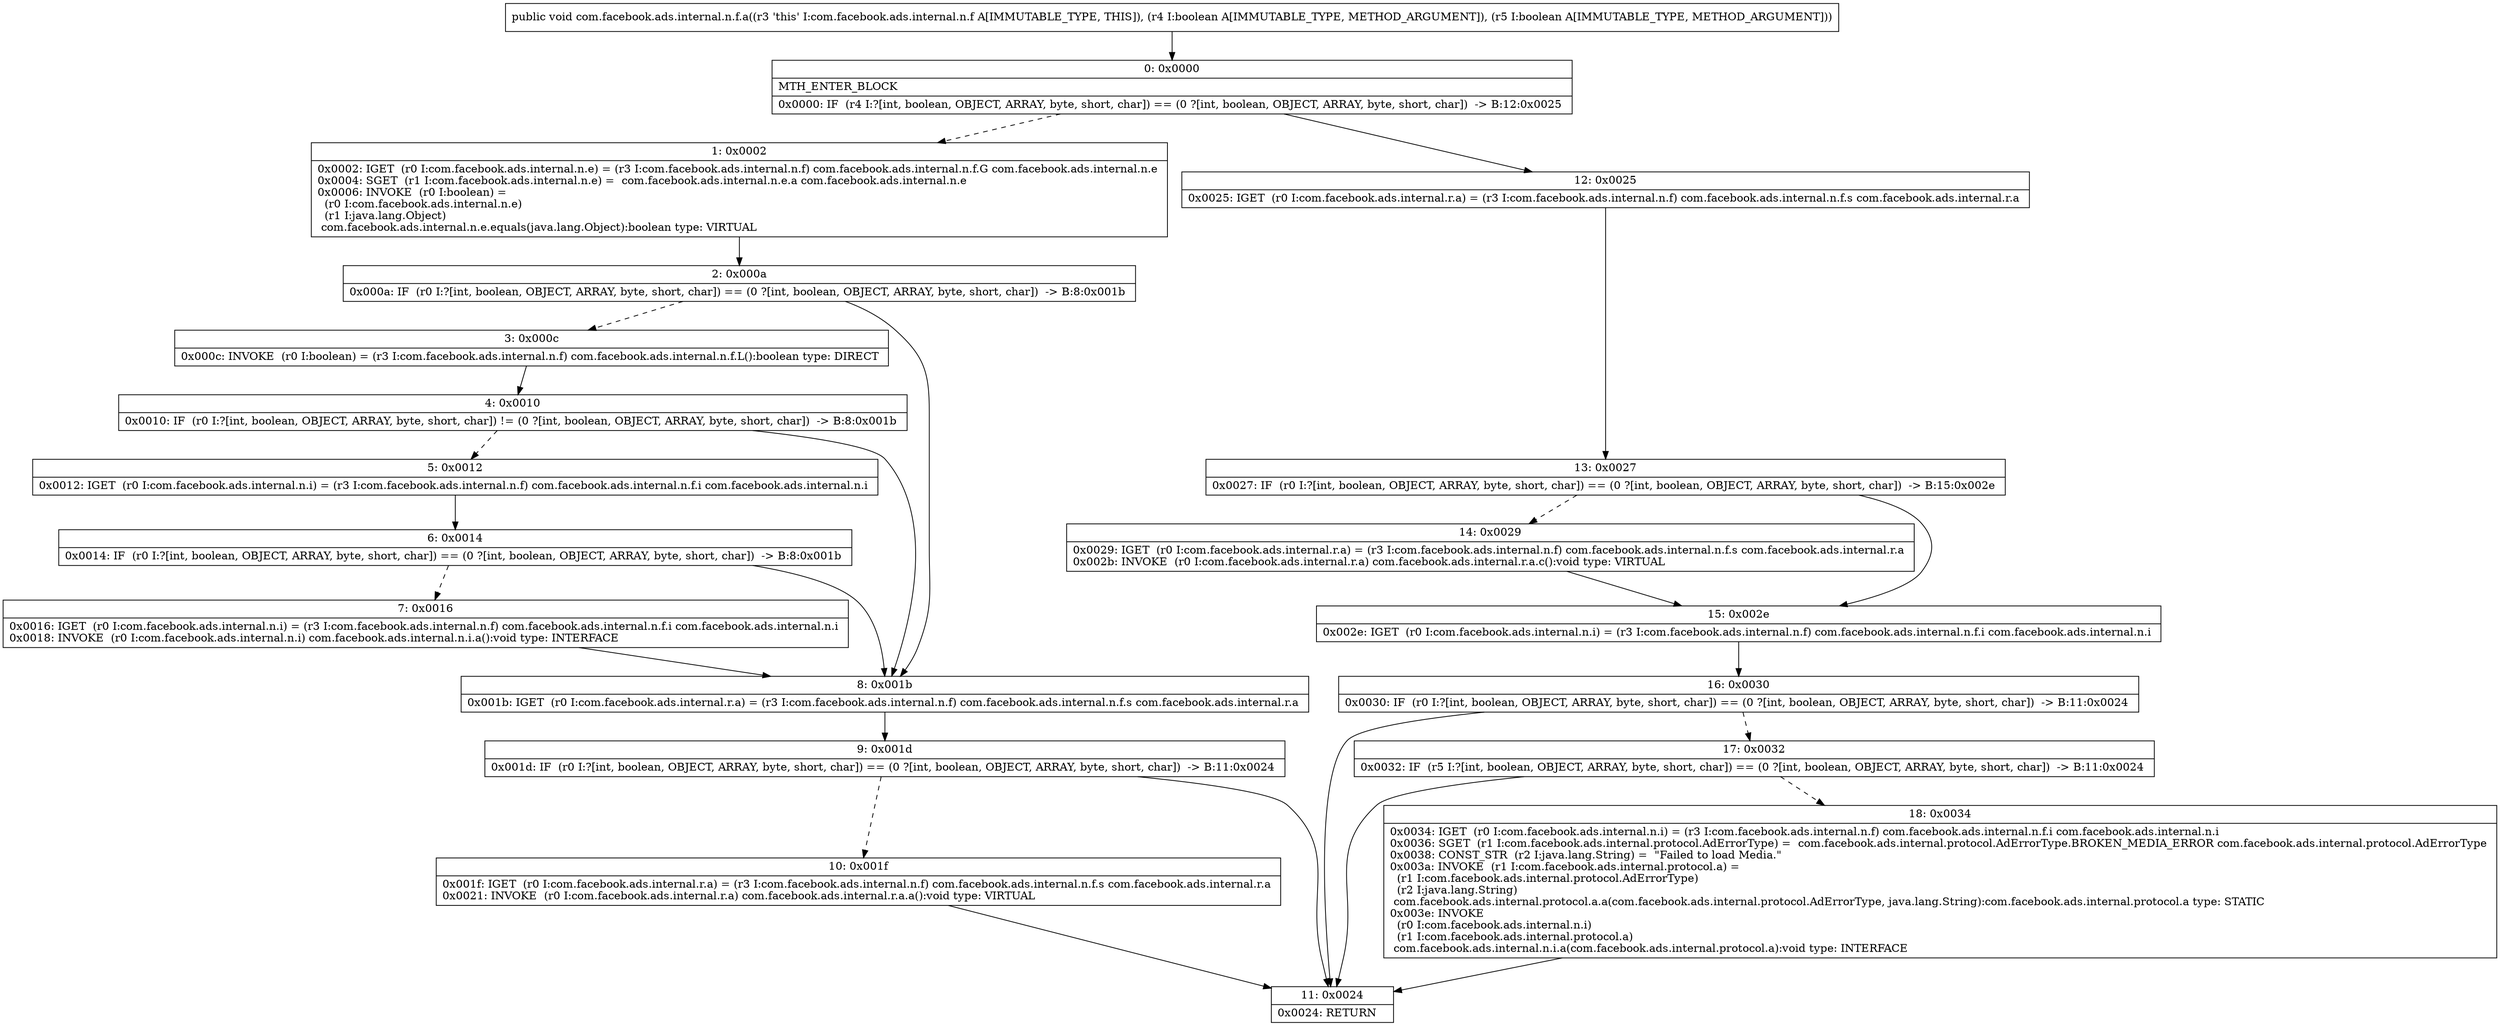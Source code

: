 digraph "CFG forcom.facebook.ads.internal.n.f.a(ZZ)V" {
Node_0 [shape=record,label="{0\:\ 0x0000|MTH_ENTER_BLOCK\l|0x0000: IF  (r4 I:?[int, boolean, OBJECT, ARRAY, byte, short, char]) == (0 ?[int, boolean, OBJECT, ARRAY, byte, short, char])  \-\> B:12:0x0025 \l}"];
Node_1 [shape=record,label="{1\:\ 0x0002|0x0002: IGET  (r0 I:com.facebook.ads.internal.n.e) = (r3 I:com.facebook.ads.internal.n.f) com.facebook.ads.internal.n.f.G com.facebook.ads.internal.n.e \l0x0004: SGET  (r1 I:com.facebook.ads.internal.n.e) =  com.facebook.ads.internal.n.e.a com.facebook.ads.internal.n.e \l0x0006: INVOKE  (r0 I:boolean) = \l  (r0 I:com.facebook.ads.internal.n.e)\l  (r1 I:java.lang.Object)\l com.facebook.ads.internal.n.e.equals(java.lang.Object):boolean type: VIRTUAL \l}"];
Node_2 [shape=record,label="{2\:\ 0x000a|0x000a: IF  (r0 I:?[int, boolean, OBJECT, ARRAY, byte, short, char]) == (0 ?[int, boolean, OBJECT, ARRAY, byte, short, char])  \-\> B:8:0x001b \l}"];
Node_3 [shape=record,label="{3\:\ 0x000c|0x000c: INVOKE  (r0 I:boolean) = (r3 I:com.facebook.ads.internal.n.f) com.facebook.ads.internal.n.f.L():boolean type: DIRECT \l}"];
Node_4 [shape=record,label="{4\:\ 0x0010|0x0010: IF  (r0 I:?[int, boolean, OBJECT, ARRAY, byte, short, char]) != (0 ?[int, boolean, OBJECT, ARRAY, byte, short, char])  \-\> B:8:0x001b \l}"];
Node_5 [shape=record,label="{5\:\ 0x0012|0x0012: IGET  (r0 I:com.facebook.ads.internal.n.i) = (r3 I:com.facebook.ads.internal.n.f) com.facebook.ads.internal.n.f.i com.facebook.ads.internal.n.i \l}"];
Node_6 [shape=record,label="{6\:\ 0x0014|0x0014: IF  (r0 I:?[int, boolean, OBJECT, ARRAY, byte, short, char]) == (0 ?[int, boolean, OBJECT, ARRAY, byte, short, char])  \-\> B:8:0x001b \l}"];
Node_7 [shape=record,label="{7\:\ 0x0016|0x0016: IGET  (r0 I:com.facebook.ads.internal.n.i) = (r3 I:com.facebook.ads.internal.n.f) com.facebook.ads.internal.n.f.i com.facebook.ads.internal.n.i \l0x0018: INVOKE  (r0 I:com.facebook.ads.internal.n.i) com.facebook.ads.internal.n.i.a():void type: INTERFACE \l}"];
Node_8 [shape=record,label="{8\:\ 0x001b|0x001b: IGET  (r0 I:com.facebook.ads.internal.r.a) = (r3 I:com.facebook.ads.internal.n.f) com.facebook.ads.internal.n.f.s com.facebook.ads.internal.r.a \l}"];
Node_9 [shape=record,label="{9\:\ 0x001d|0x001d: IF  (r0 I:?[int, boolean, OBJECT, ARRAY, byte, short, char]) == (0 ?[int, boolean, OBJECT, ARRAY, byte, short, char])  \-\> B:11:0x0024 \l}"];
Node_10 [shape=record,label="{10\:\ 0x001f|0x001f: IGET  (r0 I:com.facebook.ads.internal.r.a) = (r3 I:com.facebook.ads.internal.n.f) com.facebook.ads.internal.n.f.s com.facebook.ads.internal.r.a \l0x0021: INVOKE  (r0 I:com.facebook.ads.internal.r.a) com.facebook.ads.internal.r.a.a():void type: VIRTUAL \l}"];
Node_11 [shape=record,label="{11\:\ 0x0024|0x0024: RETURN   \l}"];
Node_12 [shape=record,label="{12\:\ 0x0025|0x0025: IGET  (r0 I:com.facebook.ads.internal.r.a) = (r3 I:com.facebook.ads.internal.n.f) com.facebook.ads.internal.n.f.s com.facebook.ads.internal.r.a \l}"];
Node_13 [shape=record,label="{13\:\ 0x0027|0x0027: IF  (r0 I:?[int, boolean, OBJECT, ARRAY, byte, short, char]) == (0 ?[int, boolean, OBJECT, ARRAY, byte, short, char])  \-\> B:15:0x002e \l}"];
Node_14 [shape=record,label="{14\:\ 0x0029|0x0029: IGET  (r0 I:com.facebook.ads.internal.r.a) = (r3 I:com.facebook.ads.internal.n.f) com.facebook.ads.internal.n.f.s com.facebook.ads.internal.r.a \l0x002b: INVOKE  (r0 I:com.facebook.ads.internal.r.a) com.facebook.ads.internal.r.a.c():void type: VIRTUAL \l}"];
Node_15 [shape=record,label="{15\:\ 0x002e|0x002e: IGET  (r0 I:com.facebook.ads.internal.n.i) = (r3 I:com.facebook.ads.internal.n.f) com.facebook.ads.internal.n.f.i com.facebook.ads.internal.n.i \l}"];
Node_16 [shape=record,label="{16\:\ 0x0030|0x0030: IF  (r0 I:?[int, boolean, OBJECT, ARRAY, byte, short, char]) == (0 ?[int, boolean, OBJECT, ARRAY, byte, short, char])  \-\> B:11:0x0024 \l}"];
Node_17 [shape=record,label="{17\:\ 0x0032|0x0032: IF  (r5 I:?[int, boolean, OBJECT, ARRAY, byte, short, char]) == (0 ?[int, boolean, OBJECT, ARRAY, byte, short, char])  \-\> B:11:0x0024 \l}"];
Node_18 [shape=record,label="{18\:\ 0x0034|0x0034: IGET  (r0 I:com.facebook.ads.internal.n.i) = (r3 I:com.facebook.ads.internal.n.f) com.facebook.ads.internal.n.f.i com.facebook.ads.internal.n.i \l0x0036: SGET  (r1 I:com.facebook.ads.internal.protocol.AdErrorType) =  com.facebook.ads.internal.protocol.AdErrorType.BROKEN_MEDIA_ERROR com.facebook.ads.internal.protocol.AdErrorType \l0x0038: CONST_STR  (r2 I:java.lang.String) =  \"Failed to load Media.\" \l0x003a: INVOKE  (r1 I:com.facebook.ads.internal.protocol.a) = \l  (r1 I:com.facebook.ads.internal.protocol.AdErrorType)\l  (r2 I:java.lang.String)\l com.facebook.ads.internal.protocol.a.a(com.facebook.ads.internal.protocol.AdErrorType, java.lang.String):com.facebook.ads.internal.protocol.a type: STATIC \l0x003e: INVOKE  \l  (r0 I:com.facebook.ads.internal.n.i)\l  (r1 I:com.facebook.ads.internal.protocol.a)\l com.facebook.ads.internal.n.i.a(com.facebook.ads.internal.protocol.a):void type: INTERFACE \l}"];
MethodNode[shape=record,label="{public void com.facebook.ads.internal.n.f.a((r3 'this' I:com.facebook.ads.internal.n.f A[IMMUTABLE_TYPE, THIS]), (r4 I:boolean A[IMMUTABLE_TYPE, METHOD_ARGUMENT]), (r5 I:boolean A[IMMUTABLE_TYPE, METHOD_ARGUMENT])) }"];
MethodNode -> Node_0;
Node_0 -> Node_1[style=dashed];
Node_0 -> Node_12;
Node_1 -> Node_2;
Node_2 -> Node_3[style=dashed];
Node_2 -> Node_8;
Node_3 -> Node_4;
Node_4 -> Node_5[style=dashed];
Node_4 -> Node_8;
Node_5 -> Node_6;
Node_6 -> Node_7[style=dashed];
Node_6 -> Node_8;
Node_7 -> Node_8;
Node_8 -> Node_9;
Node_9 -> Node_10[style=dashed];
Node_9 -> Node_11;
Node_10 -> Node_11;
Node_12 -> Node_13;
Node_13 -> Node_14[style=dashed];
Node_13 -> Node_15;
Node_14 -> Node_15;
Node_15 -> Node_16;
Node_16 -> Node_11;
Node_16 -> Node_17[style=dashed];
Node_17 -> Node_11;
Node_17 -> Node_18[style=dashed];
Node_18 -> Node_11;
}


